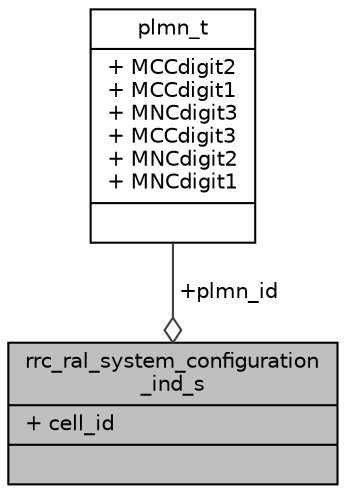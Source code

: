 digraph "rrc_ral_system_configuration_ind_s"
{
 // LATEX_PDF_SIZE
  edge [fontname="Helvetica",fontsize="10",labelfontname="Helvetica",labelfontsize="10"];
  node [fontname="Helvetica",fontsize="10",shape=record];
  Node1 [label="{rrc_ral_system_configuration\l_ind_s\n|+ cell_id\l|}",height=0.2,width=0.4,color="black", fillcolor="grey75", style="filled", fontcolor="black",tooltip=" "];
  Node2 -> Node1 [color="grey25",fontsize="10",style="solid",label=" +plmn_id" ,arrowhead="odiamond",fontname="Helvetica"];
  Node2 [label="{plmn_t\n|+ MCCdigit2\l+ MCCdigit1\l+ MNCdigit3\l+ MCCdigit3\l+ MNCdigit2\l+ MNCdigit1\l|}",height=0.2,width=0.4,color="black", fillcolor="white", style="filled",URL="$structplmn__t.html",tooltip=" "];
}
